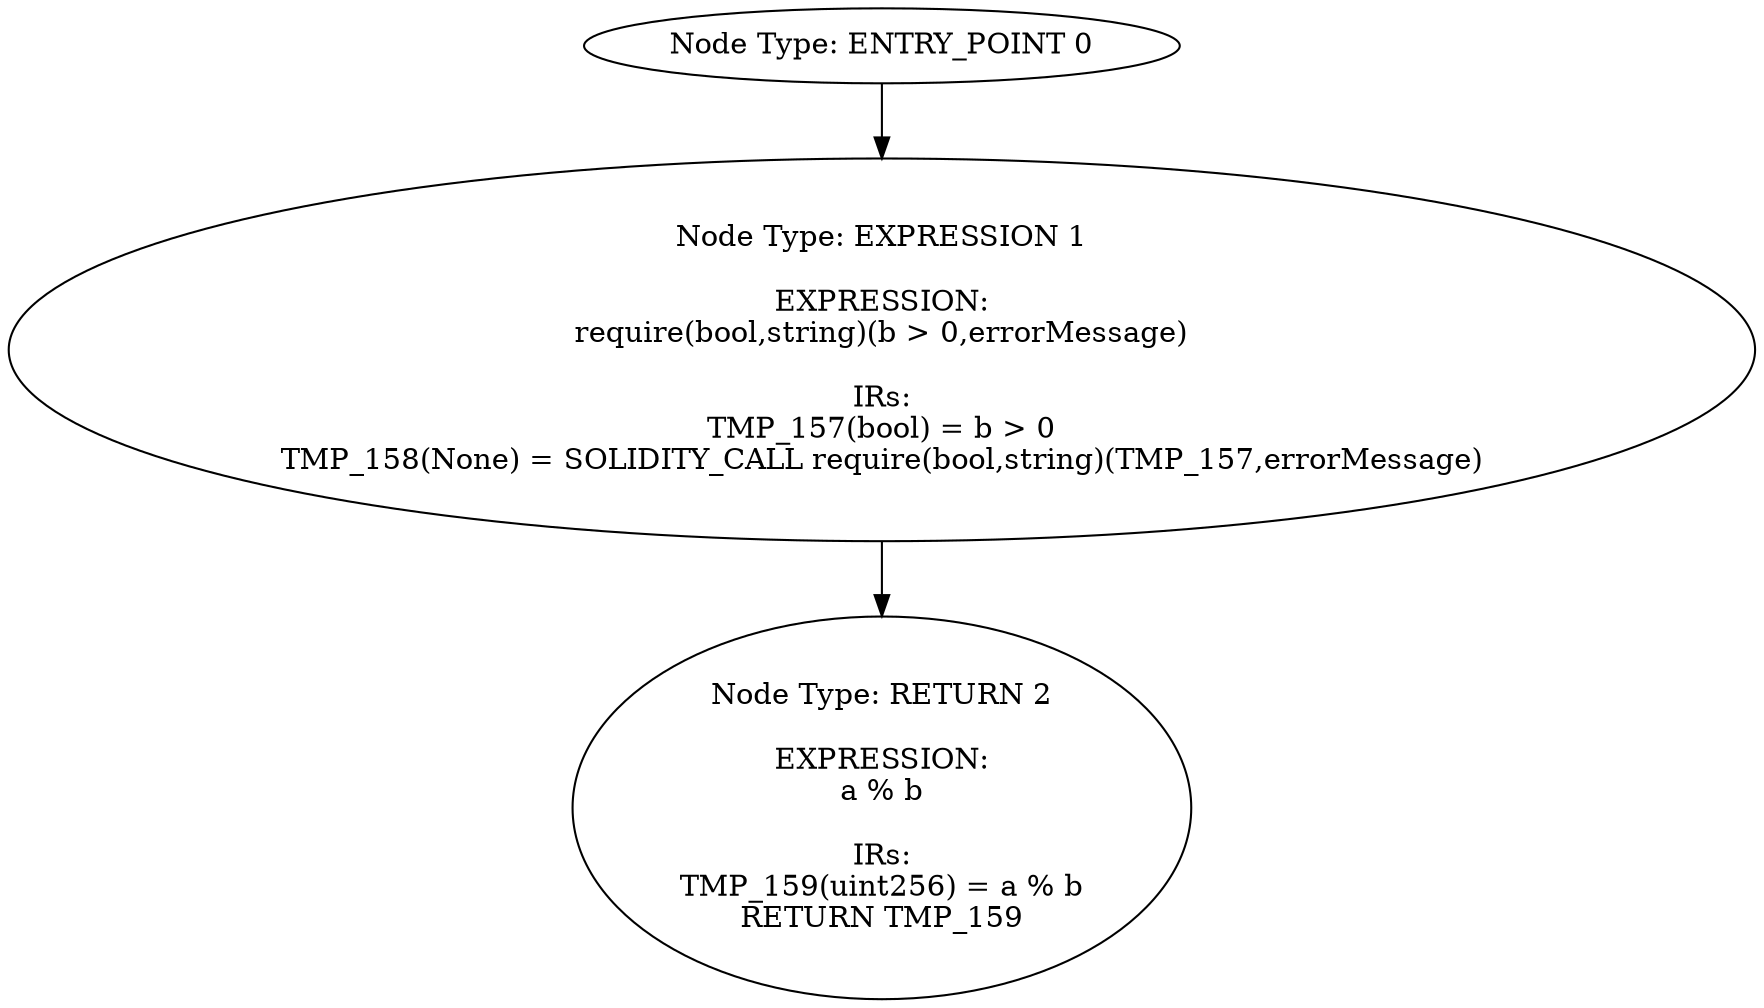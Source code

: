digraph{
0[label="Node Type: ENTRY_POINT 0
"];
0->1;
1[label="Node Type: EXPRESSION 1

EXPRESSION:
require(bool,string)(b > 0,errorMessage)

IRs:
TMP_157(bool) = b > 0
TMP_158(None) = SOLIDITY_CALL require(bool,string)(TMP_157,errorMessage)"];
1->2;
2[label="Node Type: RETURN 2

EXPRESSION:
a % b

IRs:
TMP_159(uint256) = a % b
RETURN TMP_159"];
}

